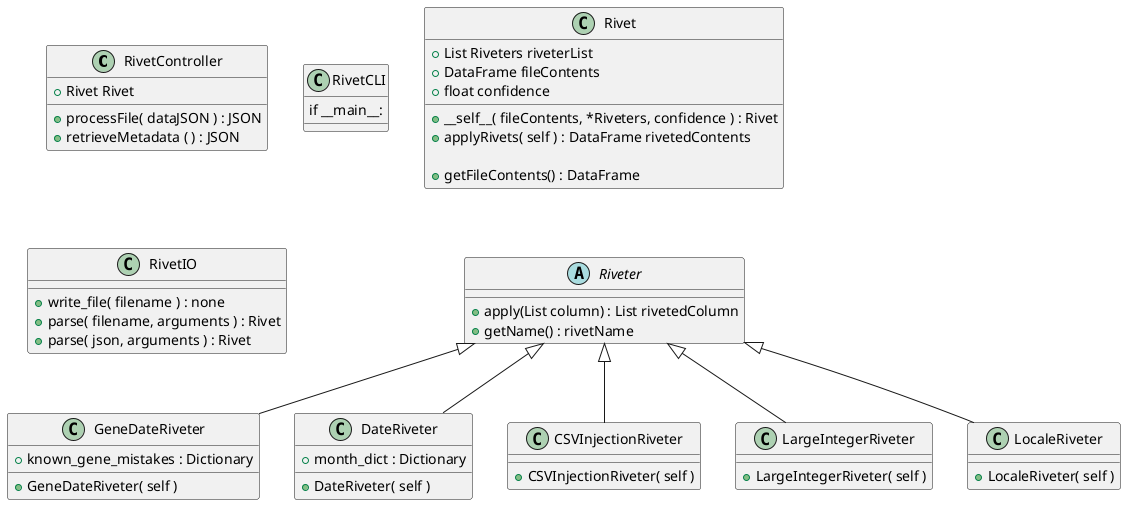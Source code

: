 @startuml Rosie-Rivet

class RivetController {
   + Rivet Rivet
   + processFile( dataJSON ) : JSON 
   + retrieveMetadata ( ) : JSON
}

class RivetCLI {
    if __main__:
}

class Rivet {
    + List Riveters riveterList
    + DataFrame fileContents
    + float confidence

    + __self__( fileContents, *Riveters, confidence ) : Rivet
    + applyRivets( self ) : DataFrame rivetedContents

    + getFileContents() : DataFrame
}

class RivetIO {
    + write_file( filename ) : none
    + parse( filename, arguments ) : Rivet
    + parse( json, arguments ) : Rivet
}

abstract class Riveter {
    + apply(List column) : List rivetedColumn
    + getName() : rivetName
}

class GeneDateRiveter extends Riveter {
    + known_gene_mistakes : Dictionary
    + GeneDateRiveter( self )
}

class DateRiveter extends Riveter {
    + month_dict : Dictionary
    + DateRiveter( self )
}

class CSVInjectionRiveter extends Riveter {
    + CSVInjectionRiveter( self )
}

class LargeIntegerRiveter extends Riveter {
    + LargeIntegerRiveter( self )
}

class LocaleRiveter extends Riveter {
    + LocaleRiveter( self )
}

' change layout
Rivet -[hidden]- Riveter
@enduml